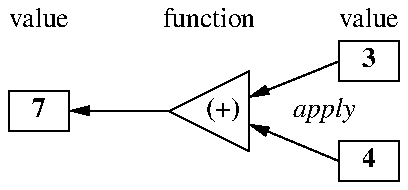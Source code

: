 .PS
Start:  box invis ht 0.5 wid 0.3
        left
        arrow 0.75 invis "\fIapply\fP"

Opr:    box invis "    \fB(+)\fP" ht 0.4 wid 0.4
        arrow 0.5

Result: box "\fB7\fP" ht 0.2 wid 0.3

Opnd1:  box "\fB3\fP" ht 0.2 wid 0.3 at Start.n

Opnd2:  box "\fB4\fP" ht 0.2 wid 0.3 at Start.s

line from Opr.ne to Opr.se to Opr.w to Opr.ne

box invis "value"    at Opnd1.n + (0, 0.1)
box invis "function" at (Opr.x,    last box.y)
box invis "value"    at (Result.x, last box.y)

arrow from Opnd1.w to 1/3 <Opr.ne, Opr.se>
arrow from Opnd2.w to 2/3 <Opr.ne, Opr.se>
.PE

